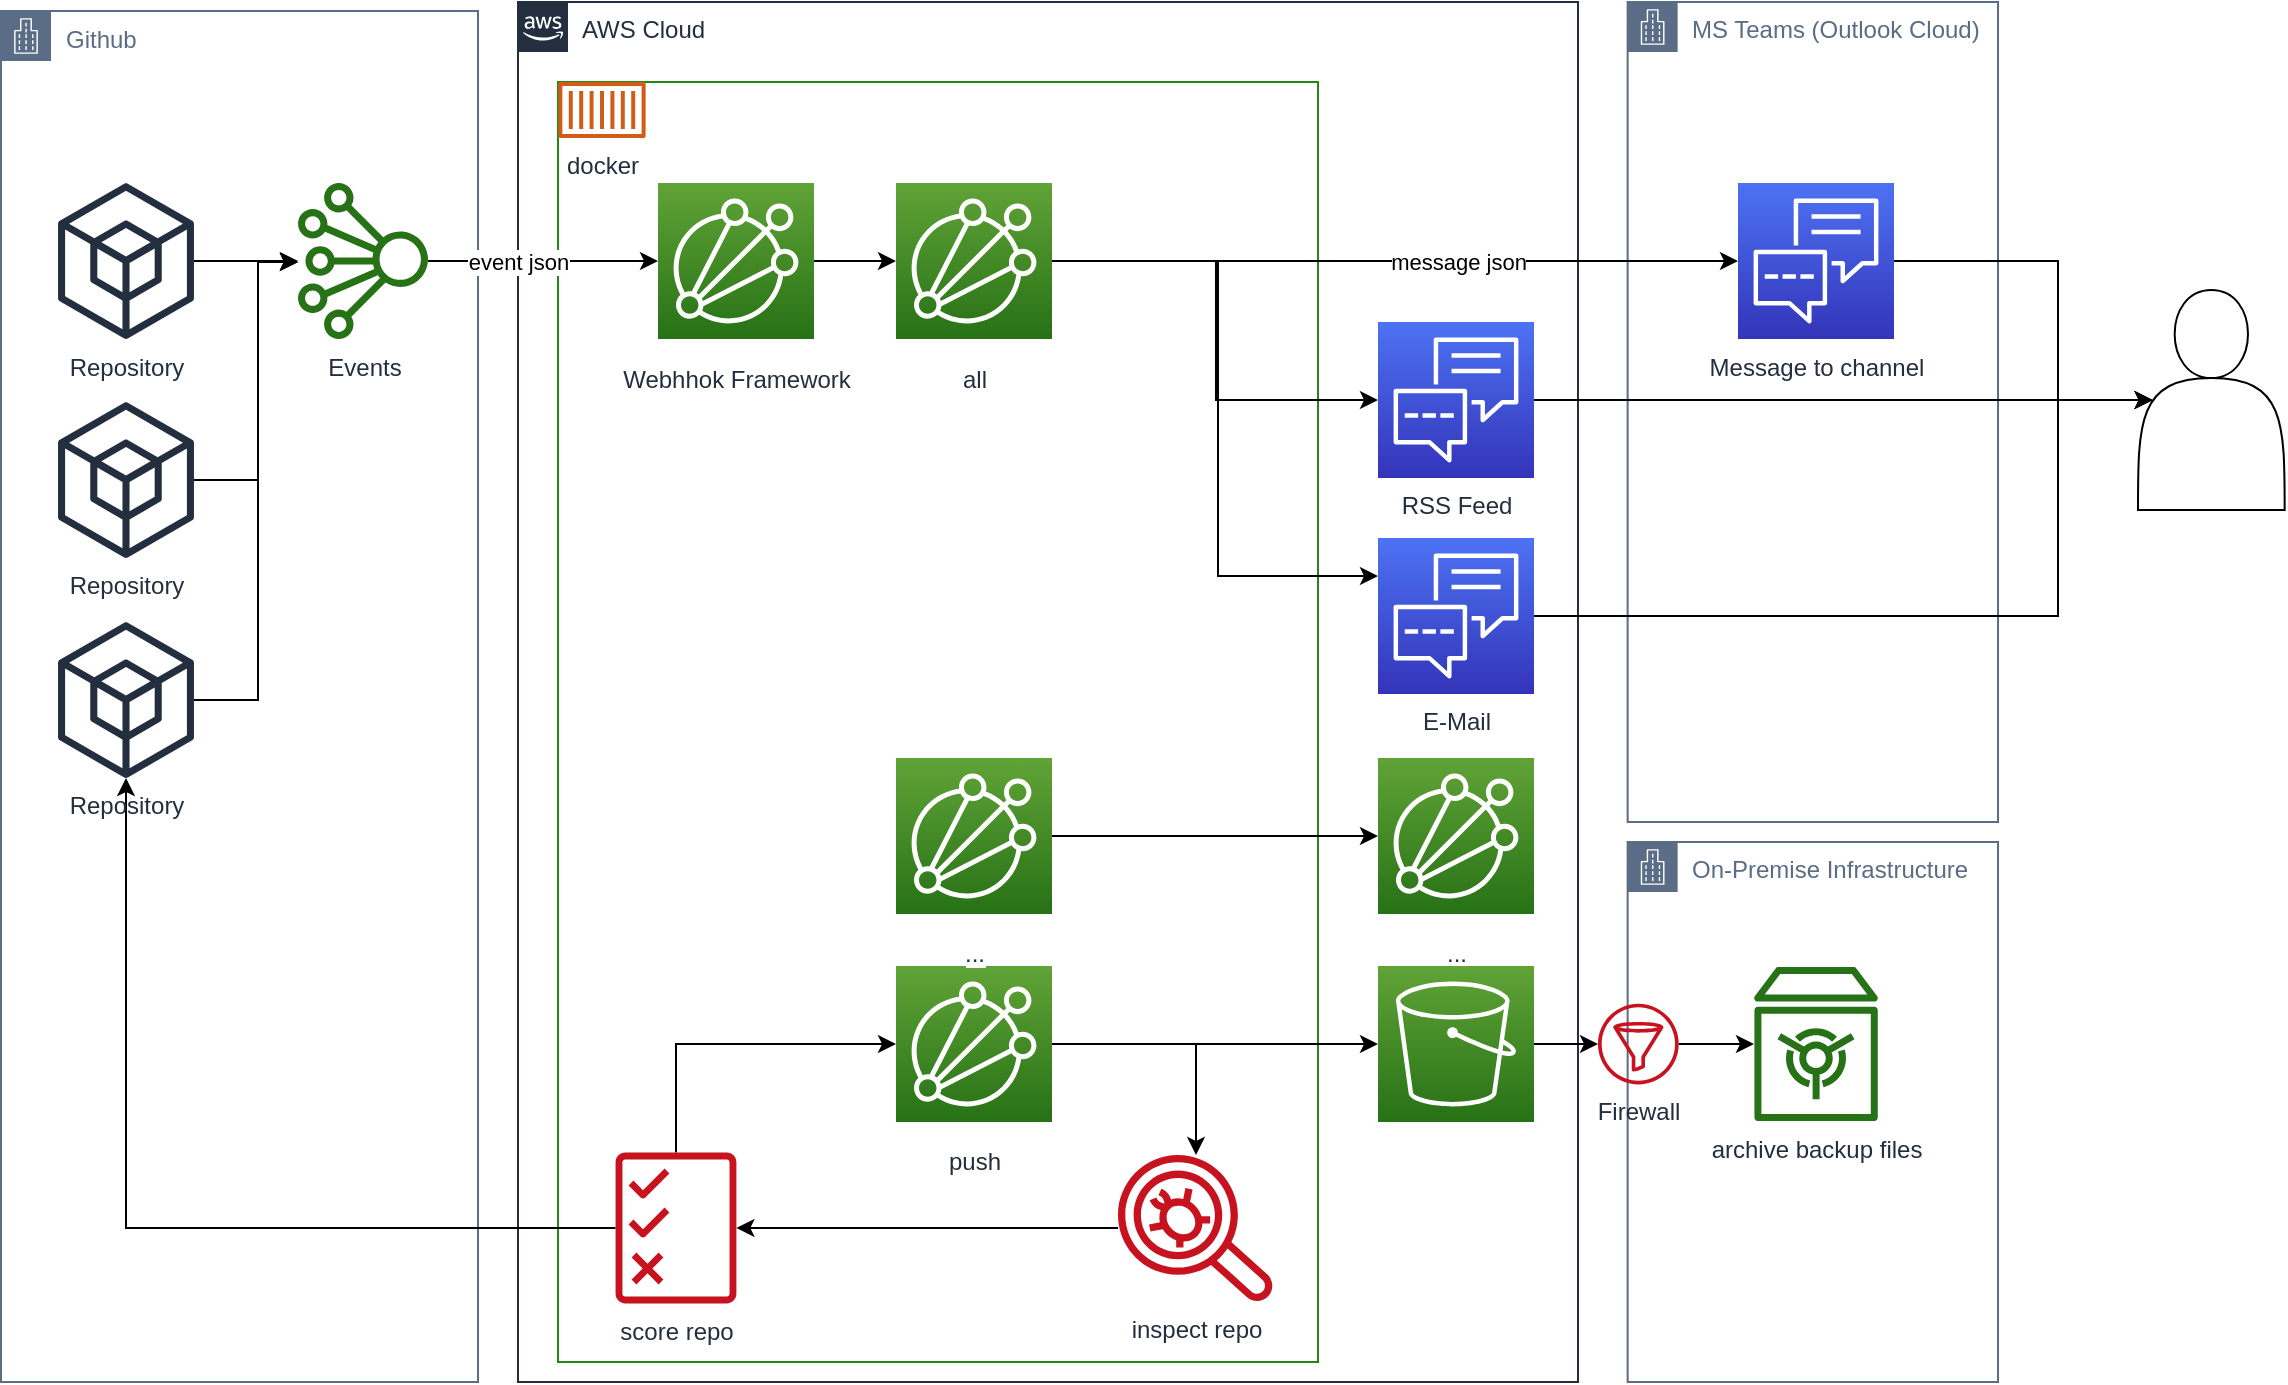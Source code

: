 <mxfile version="13.0.3" type="device"><diagram id="Ht1M8jgEwFfnCIfOTk4-" name="Page-1"><mxGraphModel dx="1106" dy="772" grid="1" gridSize="10" guides="1" tooltips="1" connect="1" arrows="1" fold="1" page="1" pageScale="1" pageWidth="827" pageHeight="1169" math="0" shadow="0"><root><mxCell id="0"/><mxCell id="1" parent="0"/><mxCell id="VP3f3hf6EWBdvvArY4kQ-53" value="On-Premise Infrastructure&lt;br&gt;" style="points=[[0,0],[0.25,0],[0.5,0],[0.75,0],[1,0],[1,0.25],[1,0.5],[1,0.75],[1,1],[0.75,1],[0.5,1],[0.25,1],[0,1],[0,0.75],[0,0.5],[0,0.25]];outlineConnect=0;gradientColor=none;html=1;whiteSpace=wrap;fontSize=12;fontStyle=0;shape=mxgraph.aws4.group;grIcon=mxgraph.aws4.group_corporate_data_center;strokeColor=#5A6C86;fillColor=none;verticalAlign=top;align=left;spacingLeft=30;fontColor=#5A6C86;dashed=0;" parent="1" vertex="1"><mxGeometry x="824.82" y="430" width="185.18" height="270" as="geometry"/></mxCell><mxCell id="UEzPUAAOIrF-is8g5C7q-2" value="AWS Cloud" style="points=[[0,0],[0.25,0],[0.5,0],[0.75,0],[1,0],[1,0.25],[1,0.5],[1,0.75],[1,1],[0.75,1],[0.5,1],[0.25,1],[0,1],[0,0.75],[0,0.5],[0,0.25]];outlineConnect=0;gradientColor=none;html=1;whiteSpace=wrap;fontSize=12;fontStyle=0;shape=mxgraph.aws4.group;grIcon=mxgraph.aws4.group_aws_cloud_alt;strokeColor=#232F3E;fillColor=none;verticalAlign=top;align=left;spacingLeft=30;fontColor=#232F3E;dashed=0;" parent="1" vertex="1"><mxGeometry x="270" y="10" width="530" height="690" as="geometry"/></mxCell><mxCell id="VP3f3hf6EWBdvvArY4kQ-20" value="" style="whiteSpace=wrap;html=1;dashed=0;fontColor=#AAB7B8;fontStyle=0;align=left;verticalAlign=top;strokeColor=#248814;fillColor=none;gradientColor=none;spacingLeft=30;" parent="1" vertex="1"><mxGeometry x="290" y="50" width="380" height="640" as="geometry"/></mxCell><mxCell id="UEzPUAAOIrF-is8g5C7q-1" value="Github" style="points=[[0,0],[0.25,0],[0.5,0],[0.75,0],[1,0],[1,0.25],[1,0.5],[1,0.75],[1,1],[0.75,1],[0.5,1],[0.25,1],[0,1],[0,0.75],[0,0.5],[0,0.25]];outlineConnect=0;gradientColor=none;html=1;whiteSpace=wrap;fontSize=12;fontStyle=0;shape=mxgraph.aws4.group;grIcon=mxgraph.aws4.group_corporate_data_center;strokeColor=#5A6C86;fillColor=none;verticalAlign=top;align=left;spacingLeft=30;fontColor=#5A6C86;dashed=0;" parent="1" vertex="1"><mxGeometry x="11.5" y="14.5" width="238.5" height="685.5" as="geometry"/></mxCell><mxCell id="xOeuL4uxIWWJgxxE-LD3-7" style="edgeStyle=orthogonalEdgeStyle;rounded=0;orthogonalLoop=1;jettySize=auto;html=1;" edge="1" parent="1" source="UEzPUAAOIrF-is8g5C7q-8" target="UEzPUAAOIrF-is8g5C7q-13"><mxGeometry relative="1" as="geometry"><Array as="points"><mxPoint x="280" y="139"/><mxPoint x="280" y="139"/></Array></mxGeometry></mxCell><mxCell id="xOeuL4uxIWWJgxxE-LD3-8" value="event json" style="edgeLabel;html=1;align=center;verticalAlign=middle;resizable=0;points=[];" vertex="1" connectable="0" parent="xOeuL4uxIWWJgxxE-LD3-7"><mxGeometry x="0.159" relative="1" as="geometry"><mxPoint x="-21.96" as="offset"/></mxGeometry></mxCell><mxCell id="UEzPUAAOIrF-is8g5C7q-8" value="Events" style="outlineConnect=0;fontColor=#232F3E;gradientColor=none;fillColor=#277116;strokeColor=none;dashed=0;verticalLabelPosition=bottom;verticalAlign=top;align=center;html=1;fontSize=12;fontStyle=0;aspect=fixed;pointerEvents=1;shape=mxgraph.aws4.iot_analytics_channel;" parent="1" vertex="1"><mxGeometry x="160" y="100.5" width="65" height="78" as="geometry"/></mxCell><mxCell id="UEzPUAAOIrF-is8g5C7q-15" value="docker" style="outlineConnect=0;fontColor=#232F3E;gradientColor=none;fillColor=#D05C17;strokeColor=none;dashed=0;verticalLabelPosition=bottom;verticalAlign=top;align=center;html=1;fontSize=12;fontStyle=0;aspect=fixed;pointerEvents=1;shape=mxgraph.aws4.container_1;labelBackgroundColor=#ffffff;" parent="1" vertex="1"><mxGeometry x="290.0" y="50.0" width="44" height="28" as="geometry"/></mxCell><mxCell id="VP3f3hf6EWBdvvArY4kQ-1" value="MS Teams (Outlook Cloud)" style="points=[[0,0],[0.25,0],[0.5,0],[0.75,0],[1,0],[1,0.25],[1,0.5],[1,0.75],[1,1],[0.75,1],[0.5,1],[0.25,1],[0,1],[0,0.75],[0,0.5],[0,0.25]];outlineConnect=0;gradientColor=none;html=1;whiteSpace=wrap;fontSize=12;fontStyle=0;shape=mxgraph.aws4.group;grIcon=mxgraph.aws4.group_corporate_data_center;strokeColor=#5A6C86;fillColor=none;verticalAlign=top;align=left;spacingLeft=30;fontColor=#5A6C86;dashed=0;" parent="1" vertex="1"><mxGeometry x="824.82" y="10" width="185.18" height="410" as="geometry"/></mxCell><mxCell id="xOeuL4uxIWWJgxxE-LD3-9" style="edgeStyle=orthogonalEdgeStyle;rounded=0;orthogonalLoop=1;jettySize=auto;html=1;" edge="1" parent="1" source="VP3f3hf6EWBdvvArY4kQ-22" target="VP3f3hf6EWBdvvArY4kQ-71"><mxGeometry relative="1" as="geometry"/></mxCell><mxCell id="VP3f3hf6EWBdvvArY4kQ-22" value="push" style="outlineConnect=0;fontColor=#232F3E;gradientColor=#60A337;gradientDirection=north;fillColor=#277116;strokeColor=#ffffff;dashed=0;verticalLabelPosition=bottom;verticalAlign=top;align=center;html=1;fontSize=12;fontStyle=0;aspect=fixed;shape=mxgraph.aws4.resourceIcon;resIcon=mxgraph.aws4.iot_analytics;labelBackgroundColor=#ffffff;spacingTop=6;" parent="1" vertex="1"><mxGeometry x="459.0" y="492" width="78" height="78" as="geometry"/></mxCell><mxCell id="VP3f3hf6EWBdvvArY4kQ-57" value="" style="edgeStyle=orthogonalEdgeStyle;rounded=0;orthogonalLoop=1;jettySize=auto;html=1;" parent="1" source="VP3f3hf6EWBdvvArY4kQ-73" target="VP3f3hf6EWBdvvArY4kQ-70" edge="1"><mxGeometry relative="1" as="geometry"><mxPoint x="970.0" y="423.5" as="targetPoint"/></mxGeometry></mxCell><mxCell id="VP3f3hf6EWBdvvArY4kQ-36" value="" style="edgeStyle=orthogonalEdgeStyle;rounded=0;orthogonalLoop=1;jettySize=auto;html=1;" parent="1" source="UEzPUAAOIrF-is8g5C7q-13" target="VP3f3hf6EWBdvvArY4kQ-34" edge="1"><mxGeometry relative="1" as="geometry"/></mxCell><mxCell id="UEzPUAAOIrF-is8g5C7q-13" value="Webhhok Framework" style="outlineConnect=0;fontColor=#232F3E;gradientColor=#60A337;gradientDirection=north;fillColor=#277116;strokeColor=#ffffff;dashed=0;verticalLabelPosition=bottom;verticalAlign=top;align=center;html=1;fontSize=12;fontStyle=0;aspect=fixed;shape=mxgraph.aws4.resourceIcon;resIcon=mxgraph.aws4.iot_analytics;labelBackgroundColor=#ffffff;spacingTop=6;" parent="1" vertex="1"><mxGeometry x="340.0" y="100.5" width="78" height="78" as="geometry"/></mxCell><mxCell id="VP3f3hf6EWBdvvArY4kQ-45" value="" style="edgeStyle=orthogonalEdgeStyle;rounded=0;orthogonalLoop=1;jettySize=auto;html=1;" parent="1" source="VP3f3hf6EWBdvvArY4kQ-37" target="VP3f3hf6EWBdvvArY4kQ-44" edge="1"><mxGeometry relative="1" as="geometry"/></mxCell><mxCell id="VP3f3hf6EWBdvvArY4kQ-37" value="..." style="outlineConnect=0;fontColor=#232F3E;gradientColor=#60A337;gradientDirection=north;fillColor=#277116;strokeColor=#ffffff;dashed=0;verticalLabelPosition=bottom;verticalAlign=top;align=center;html=1;fontSize=12;fontStyle=0;aspect=fixed;shape=mxgraph.aws4.resourceIcon;resIcon=mxgraph.aws4.iot_analytics;labelBackgroundColor=#ffffff;spacingTop=6;" parent="1" vertex="1"><mxGeometry x="459.0" y="388.0" width="78" height="78" as="geometry"/></mxCell><mxCell id="VP3f3hf6EWBdvvArY4kQ-44" value="..." style="outlineConnect=0;fontColor=#232F3E;gradientColor=#60A337;gradientDirection=north;fillColor=#277116;strokeColor=#ffffff;dashed=0;verticalLabelPosition=bottom;verticalAlign=top;align=center;html=1;fontSize=12;fontStyle=0;aspect=fixed;shape=mxgraph.aws4.resourceIcon;resIcon=mxgraph.aws4.iot_analytics;labelBackgroundColor=#ffffff;spacingTop=6;" parent="1" vertex="1"><mxGeometry x="700.0" y="388.0" width="78" height="78" as="geometry"/></mxCell><mxCell id="VP3f3hf6EWBdvvArY4kQ-49" value="" style="edgeStyle=orthogonalEdgeStyle;rounded=0;orthogonalLoop=1;jettySize=auto;html=1;" parent="1" source="VP3f3hf6EWBdvvArY4kQ-34" target="VP3f3hf6EWBdvvArY4kQ-72" edge="1"><mxGeometry relative="1" as="geometry"><mxPoint x="970.0" y="139.5" as="targetPoint"/></mxGeometry></mxCell><mxCell id="VP3f3hf6EWBdvvArY4kQ-63" value="message json" style="edgeLabel;html=1;align=center;verticalAlign=middle;resizable=0;points=[];" parent="VP3f3hf6EWBdvvArY4kQ-49" vertex="1" connectable="0"><mxGeometry x="0.11" y="-2" relative="1" as="geometry"><mxPoint x="12" y="-2" as="offset"/></mxGeometry></mxCell><mxCell id="xOeuL4uxIWWJgxxE-LD3-16" style="edgeStyle=orthogonalEdgeStyle;rounded=0;orthogonalLoop=1;jettySize=auto;html=1;" edge="1" parent="1" source="VP3f3hf6EWBdvvArY4kQ-34" target="xOeuL4uxIWWJgxxE-LD3-13"><mxGeometry relative="1" as="geometry"><Array as="points"><mxPoint x="619" y="140"/><mxPoint x="619" y="209"/></Array></mxGeometry></mxCell><mxCell id="xOeuL4uxIWWJgxxE-LD3-17" style="edgeStyle=orthogonalEdgeStyle;rounded=0;orthogonalLoop=1;jettySize=auto;html=1;" edge="1" parent="1" source="VP3f3hf6EWBdvvArY4kQ-34" target="xOeuL4uxIWWJgxxE-LD3-14"><mxGeometry relative="1" as="geometry"><Array as="points"><mxPoint x="620" y="140"/><mxPoint x="620" y="297"/></Array></mxGeometry></mxCell><mxCell id="VP3f3hf6EWBdvvArY4kQ-34" value="all" style="outlineConnect=0;fontColor=#232F3E;gradientColor=#60A337;gradientDirection=north;fillColor=#277116;strokeColor=#ffffff;dashed=0;verticalLabelPosition=bottom;verticalAlign=top;align=center;html=1;fontSize=12;fontStyle=0;aspect=fixed;shape=mxgraph.aws4.resourceIcon;resIcon=mxgraph.aws4.iot_analytics;labelBackgroundColor=#ffffff;spacingTop=6;" parent="1" vertex="1"><mxGeometry x="459.0" y="100.5" width="78" height="78" as="geometry"/></mxCell><mxCell id="xOeuL4uxIWWJgxxE-LD3-6" style="edgeStyle=orthogonalEdgeStyle;rounded=0;orthogonalLoop=1;jettySize=auto;html=1;" edge="1" parent="1" source="VP3f3hf6EWBdvvArY4kQ-68" target="UEzPUAAOIrF-is8g5C7q-8"><mxGeometry relative="1" as="geometry"/></mxCell><mxCell id="VP3f3hf6EWBdvvArY4kQ-68" value="Repository" style="outlineConnect=0;fontColor=#232F3E;gradientColor=none;fillColor=#232F3E;strokeColor=none;dashed=0;verticalLabelPosition=bottom;verticalAlign=top;align=center;html=1;fontSize=12;fontStyle=0;aspect=fixed;pointerEvents=1;shape=mxgraph.aws4.external_sdk;" parent="1" vertex="1"><mxGeometry x="40" y="100.5" width="68" height="78" as="geometry"/></mxCell><mxCell id="VP3f3hf6EWBdvvArY4kQ-70" value="archive backup files" style="outlineConnect=0;fontColor=#232F3E;gradientColor=none;fillColor=#277116;strokeColor=none;dashed=0;verticalLabelPosition=bottom;verticalAlign=top;align=center;html=1;fontSize=12;fontStyle=0;aspect=fixed;pointerEvents=1;shape=mxgraph.aws4.vault;" parent="1" vertex="1"><mxGeometry x="888" y="492.01" width="62" height="78" as="geometry"/></mxCell><mxCell id="VP3f3hf6EWBdvvArY4kQ-79" value="" style="edgeStyle=orthogonalEdgeStyle;rounded=0;orthogonalLoop=1;jettySize=auto;html=1;" parent="1" source="VP3f3hf6EWBdvvArY4kQ-71" target="VP3f3hf6EWBdvvArY4kQ-80" edge="1"><mxGeometry relative="1" as="geometry"/></mxCell><mxCell id="VP3f3hf6EWBdvvArY4kQ-71" value="inspect repo" style="outlineConnect=0;fontColor=#232F3E;gradientColor=none;fillColor=#C7131F;strokeColor=none;dashed=0;verticalLabelPosition=bottom;verticalAlign=top;align=center;html=1;fontSize=12;fontStyle=0;aspect=fixed;pointerEvents=1;shape=mxgraph.aws4.agent;" parent="1" vertex="1"><mxGeometry x="570" y="586" width="78" height="74" as="geometry"/></mxCell><mxCell id="xOeuL4uxIWWJgxxE-LD3-19" style="edgeStyle=orthogonalEdgeStyle;rounded=0;orthogonalLoop=1;jettySize=auto;html=1;entryX=0.1;entryY=0.5;entryDx=0;entryDy=0;entryPerimeter=0;" edge="1" parent="1" source="VP3f3hf6EWBdvvArY4kQ-72" target="xOeuL4uxIWWJgxxE-LD3-18"><mxGeometry relative="1" as="geometry"><Array as="points"><mxPoint x="1040" y="140"/><mxPoint x="1040" y="209"/></Array></mxGeometry></mxCell><mxCell id="VP3f3hf6EWBdvvArY4kQ-72" value="Message to channel" style="outlineConnect=0;fontColor=#232F3E;gradientColor=#4D72F3;gradientDirection=north;fillColor=#3334B9;strokeColor=#ffffff;dashed=0;verticalLabelPosition=bottom;verticalAlign=top;align=center;html=1;fontSize=12;fontStyle=0;aspect=fixed;shape=mxgraph.aws4.resourceIcon;resIcon=mxgraph.aws4.customer_engagement;" parent="1" vertex="1"><mxGeometry x="880" y="100.5" width="78" height="78" as="geometry"/></mxCell><mxCell id="xOeuL4uxIWWJgxxE-LD3-10" style="edgeStyle=orthogonalEdgeStyle;rounded=0;orthogonalLoop=1;jettySize=auto;html=1;" edge="1" parent="1" source="VP3f3hf6EWBdvvArY4kQ-80" target="xOeuL4uxIWWJgxxE-LD3-2"><mxGeometry relative="1" as="geometry"><Array as="points"><mxPoint x="74" y="623"/></Array></mxGeometry></mxCell><mxCell id="xOeuL4uxIWWJgxxE-LD3-23" style="edgeStyle=orthogonalEdgeStyle;rounded=0;orthogonalLoop=1;jettySize=auto;html=1;" edge="1" parent="1" source="VP3f3hf6EWBdvvArY4kQ-80" target="VP3f3hf6EWBdvvArY4kQ-22"><mxGeometry relative="1" as="geometry"><Array as="points"><mxPoint x="349" y="531"/></Array></mxGeometry></mxCell><mxCell id="VP3f3hf6EWBdvvArY4kQ-80" value="score repo" style="outlineConnect=0;fontColor=#232F3E;gradientColor=none;fillColor=#C7131F;strokeColor=none;dashed=0;verticalLabelPosition=bottom;verticalAlign=top;align=center;html=1;fontSize=12;fontStyle=0;aspect=fixed;pointerEvents=1;shape=mxgraph.aws4.permissions;" parent="1" vertex="1"><mxGeometry x="318.79" y="585" width="60.41" height="76" as="geometry"/></mxCell><mxCell id="VP3f3hf6EWBdvvArY4kQ-73" value="Firewall" style="outlineConnect=0;fontColor=#232F3E;gradientColor=none;fillColor=#C7131F;strokeColor=none;dashed=0;verticalLabelPosition=bottom;verticalAlign=top;align=center;html=1;fontSize=12;fontStyle=0;aspect=fixed;pointerEvents=1;shape=mxgraph.aws4.filtering_rule;" parent="1" vertex="1"><mxGeometry x="810" y="510.83" width="40.37" height="40.37" as="geometry"/></mxCell><mxCell id="xOeuL4uxIWWJgxxE-LD3-4" style="edgeStyle=orthogonalEdgeStyle;rounded=0;orthogonalLoop=1;jettySize=auto;html=1;" edge="1" parent="1" source="xOeuL4uxIWWJgxxE-LD3-1" target="UEzPUAAOIrF-is8g5C7q-8"><mxGeometry relative="1" as="geometry"><Array as="points"><mxPoint x="140" y="249"/><mxPoint x="140" y="140"/></Array></mxGeometry></mxCell><mxCell id="xOeuL4uxIWWJgxxE-LD3-1" value="Repository" style="outlineConnect=0;fontColor=#232F3E;gradientColor=none;fillColor=#232F3E;strokeColor=none;dashed=0;verticalLabelPosition=bottom;verticalAlign=top;align=center;html=1;fontSize=12;fontStyle=0;aspect=fixed;pointerEvents=1;shape=mxgraph.aws4.external_sdk;" vertex="1" parent="1"><mxGeometry x="40" y="210" width="68" height="78" as="geometry"/></mxCell><mxCell id="xOeuL4uxIWWJgxxE-LD3-3" style="edgeStyle=orthogonalEdgeStyle;rounded=0;orthogonalLoop=1;jettySize=auto;html=1;" edge="1" parent="1" source="xOeuL4uxIWWJgxxE-LD3-2" target="UEzPUAAOIrF-is8g5C7q-8"><mxGeometry relative="1" as="geometry"><Array as="points"><mxPoint x="140" y="359"/><mxPoint x="140" y="140"/></Array></mxGeometry></mxCell><mxCell id="xOeuL4uxIWWJgxxE-LD3-2" value="Repository" style="outlineConnect=0;fontColor=#232F3E;gradientColor=none;fillColor=#232F3E;strokeColor=none;dashed=0;verticalLabelPosition=bottom;verticalAlign=top;align=center;html=1;fontSize=12;fontStyle=0;aspect=fixed;pointerEvents=1;shape=mxgraph.aws4.external_sdk;" vertex="1" parent="1"><mxGeometry x="40" y="320" width="68" height="78" as="geometry"/></mxCell><mxCell id="xOeuL4uxIWWJgxxE-LD3-12" style="edgeStyle=orthogonalEdgeStyle;rounded=0;orthogonalLoop=1;jettySize=auto;html=1;" edge="1" parent="1" source="VP3f3hf6EWBdvvArY4kQ-69" target="VP3f3hf6EWBdvvArY4kQ-73"><mxGeometry relative="1" as="geometry"/></mxCell><mxCell id="VP3f3hf6EWBdvvArY4kQ-69" value="" style="outlineConnect=0;fontColor=#232F3E;gradientColor=#60A337;gradientDirection=north;fillColor=#277116;strokeColor=#ffffff;dashed=0;verticalLabelPosition=bottom;verticalAlign=top;align=center;html=1;fontSize=12;fontStyle=0;aspect=fixed;shape=mxgraph.aws4.resourceIcon;resIcon=mxgraph.aws4.s3;" parent="1" vertex="1"><mxGeometry x="700" y="492" width="78" height="78" as="geometry"/></mxCell><mxCell id="xOeuL4uxIWWJgxxE-LD3-11" value="" style="edgeStyle=orthogonalEdgeStyle;rounded=0;orthogonalLoop=1;jettySize=auto;html=1;" edge="1" parent="1" source="VP3f3hf6EWBdvvArY4kQ-22" target="VP3f3hf6EWBdvvArY4kQ-69"><mxGeometry relative="1" as="geometry"><mxPoint x="537.0" y="423.49" as="sourcePoint"/><mxPoint x="760.0" y="423.49" as="targetPoint"/></mxGeometry></mxCell><mxCell id="xOeuL4uxIWWJgxxE-LD3-20" style="edgeStyle=orthogonalEdgeStyle;rounded=0;orthogonalLoop=1;jettySize=auto;html=1;entryX=0.1;entryY=0.5;entryDx=0;entryDy=0;entryPerimeter=0;" edge="1" parent="1" source="xOeuL4uxIWWJgxxE-LD3-13" target="xOeuL4uxIWWJgxxE-LD3-18"><mxGeometry relative="1" as="geometry"><Array as="points"><mxPoint x="1077" y="209"/></Array></mxGeometry></mxCell><mxCell id="xOeuL4uxIWWJgxxE-LD3-13" value="RSS Feed" style="outlineConnect=0;fontColor=#232F3E;gradientColor=#4D72F3;gradientDirection=north;fillColor=#3334B9;strokeColor=#ffffff;dashed=0;verticalLabelPosition=bottom;verticalAlign=top;align=center;html=1;fontSize=12;fontStyle=0;aspect=fixed;shape=mxgraph.aws4.resourceIcon;resIcon=mxgraph.aws4.customer_engagement;" vertex="1" parent="1"><mxGeometry x="700" y="170" width="78" height="78" as="geometry"/></mxCell><mxCell id="xOeuL4uxIWWJgxxE-LD3-21" style="edgeStyle=orthogonalEdgeStyle;rounded=0;orthogonalLoop=1;jettySize=auto;html=1;entryX=0.1;entryY=0.5;entryDx=0;entryDy=0;entryPerimeter=0;" edge="1" parent="1" source="xOeuL4uxIWWJgxxE-LD3-14" target="xOeuL4uxIWWJgxxE-LD3-18"><mxGeometry relative="1" as="geometry"><Array as="points"><mxPoint x="1040" y="317"/><mxPoint x="1040" y="209"/></Array></mxGeometry></mxCell><mxCell id="xOeuL4uxIWWJgxxE-LD3-14" value="E-Mail" style="outlineConnect=0;fontColor=#232F3E;gradientColor=#4D72F3;gradientDirection=north;fillColor=#3334B9;strokeColor=#ffffff;dashed=0;verticalLabelPosition=bottom;verticalAlign=top;align=center;html=1;fontSize=12;fontStyle=0;aspect=fixed;shape=mxgraph.aws4.resourceIcon;resIcon=mxgraph.aws4.customer_engagement;" vertex="1" parent="1"><mxGeometry x="700" y="278" width="78" height="78" as="geometry"/></mxCell><mxCell id="xOeuL4uxIWWJgxxE-LD3-18" value="" style="shape=actor;whiteSpace=wrap;html=1;" vertex="1" parent="1"><mxGeometry x="1080" y="154" width="73.33" height="110" as="geometry"/></mxCell></root></mxGraphModel></diagram></mxfile>
